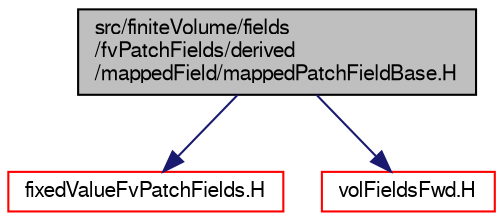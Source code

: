 digraph "src/finiteVolume/fields/fvPatchFields/derived/mappedField/mappedPatchFieldBase.H"
{
  bgcolor="transparent";
  edge [fontname="FreeSans",fontsize="10",labelfontname="FreeSans",labelfontsize="10"];
  node [fontname="FreeSans",fontsize="10",shape=record];
  Node0 [label="src/finiteVolume/fields\l/fvPatchFields/derived\l/mappedField/mappedPatchFieldBase.H",height=0.2,width=0.4,color="black", fillcolor="grey75", style="filled", fontcolor="black"];
  Node0 -> Node1 [color="midnightblue",fontsize="10",style="solid",fontname="FreeSans"];
  Node1 [label="fixedValueFvPatchFields.H",height=0.2,width=0.4,color="red",URL="$a01484.html"];
  Node0 -> Node189 [color="midnightblue",fontsize="10",style="solid",fontname="FreeSans"];
  Node189 [label="volFieldsFwd.H",height=0.2,width=0.4,color="red",URL="$a02753.html"];
}
